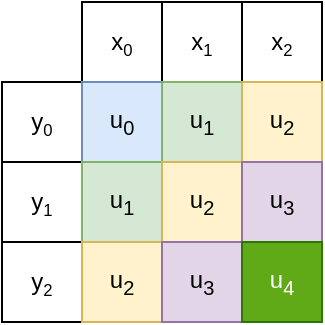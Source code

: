 <mxfile version="15.4.0" type="device"><diagram id="OTQ2Fg0JMP9u1irEHb9e" name="Page-1"><mxGraphModel dx="3338" dy="1877" grid="1" gridSize="10" guides="1" tooltips="1" connect="1" arrows="1" fold="1" page="1" pageScale="1" pageWidth="1169" pageHeight="827" math="0" shadow="0"><root><mxCell id="0"/><mxCell id="1" parent="0"/><mxCell id="3ACz7ravBwHRUCFG5NJF-17" value="x&lt;span style=&quot;font-size: 10px&quot;&gt;&lt;sub&gt;0&lt;/sub&gt;&lt;/span&gt;" style="rounded=0;whiteSpace=wrap;html=1;" parent="1" vertex="1"><mxGeometry x="260" y="220" width="40" height="40" as="geometry"/></mxCell><mxCell id="3ACz7ravBwHRUCFG5NJF-18" value="&lt;span&gt;x&lt;/span&gt;&lt;span style=&quot;font-size: 10px&quot;&gt;&lt;sub&gt;1&lt;/sub&gt;&lt;/span&gt;" style="rounded=0;whiteSpace=wrap;html=1;" parent="1" vertex="1"><mxGeometry x="300" y="220" width="40" height="40" as="geometry"/></mxCell><mxCell id="3ACz7ravBwHRUCFG5NJF-19" value="&lt;span&gt;x&lt;/span&gt;&lt;span style=&quot;font-size: 10px&quot;&gt;&lt;sub&gt;2&lt;/sub&gt;&lt;/span&gt;" style="rounded=0;whiteSpace=wrap;html=1;" parent="1" vertex="1"><mxGeometry x="340" y="220" width="40" height="40" as="geometry"/></mxCell><mxCell id="3ACz7ravBwHRUCFG5NJF-20" value="y&lt;span style=&quot;font-size: 10px&quot;&gt;&lt;sub&gt;0&lt;/sub&gt;&lt;/span&gt;" style="rounded=0;whiteSpace=wrap;html=1;" parent="1" vertex="1"><mxGeometry x="220" y="260" width="40" height="40" as="geometry"/></mxCell><mxCell id="3ACz7ravBwHRUCFG5NJF-21" value="&lt;span&gt;y&lt;/span&gt;&lt;span style=&quot;font-size: 10px&quot;&gt;&lt;sub&gt;1&lt;/sub&gt;&lt;/span&gt;" style="rounded=0;whiteSpace=wrap;html=1;" parent="1" vertex="1"><mxGeometry x="220" y="300" width="40" height="40" as="geometry"/></mxCell><mxCell id="3ACz7ravBwHRUCFG5NJF-22" value="&lt;span&gt;y&lt;/span&gt;&lt;span style=&quot;font-size: 10px&quot;&gt;&lt;sub&gt;2&lt;/sub&gt;&lt;/span&gt;" style="rounded=0;whiteSpace=wrap;html=1;" parent="1" vertex="1"><mxGeometry x="220" y="340" width="40" height="40" as="geometry"/></mxCell><mxCell id="3ACz7ravBwHRUCFG5NJF-23" value="&lt;span style=&quot;font-size: 12px&quot;&gt;u&lt;/span&gt;&lt;sub&gt;0&lt;/sub&gt;" style="rounded=0;whiteSpace=wrap;html=1;fillColor=#dae8fc;strokeColor=#6c8ebf;" parent="1" vertex="1"><mxGeometry x="260" y="260" width="40" height="40" as="geometry"/></mxCell><mxCell id="3ACz7ravBwHRUCFG5NJF-33" value="&lt;span style=&quot;font-size: 12px&quot;&gt;u&lt;/span&gt;&lt;sub&gt;1&lt;/sub&gt;" style="rounded=0;whiteSpace=wrap;html=1;fillColor=#d5e8d4;strokeColor=#82b366;" parent="1" vertex="1"><mxGeometry x="300" y="260" width="40" height="40" as="geometry"/></mxCell><mxCell id="3ACz7ravBwHRUCFG5NJF-34" value="&lt;span style=&quot;font-size: 12px&quot;&gt;u&lt;/span&gt;&lt;sub&gt;1&lt;/sub&gt;" style="rounded=0;whiteSpace=wrap;html=1;fillColor=#d5e8d4;strokeColor=#82b366;" parent="1" vertex="1"><mxGeometry x="260" y="300" width="40" height="40" as="geometry"/></mxCell><mxCell id="3ACz7ravBwHRUCFG5NJF-35" value="&lt;span style=&quot;font-size: 12px&quot;&gt;u&lt;/span&gt;&lt;sub&gt;2&lt;/sub&gt;" style="rounded=0;whiteSpace=wrap;html=1;fillColor=#fff2cc;strokeColor=#d6b656;" parent="1" vertex="1"><mxGeometry x="340" y="260" width="40" height="40" as="geometry"/></mxCell><mxCell id="3ACz7ravBwHRUCFG5NJF-36" value="&lt;span style=&quot;font-size: 12px&quot;&gt;u&lt;/span&gt;&lt;sub&gt;2&lt;/sub&gt;" style="rounded=0;whiteSpace=wrap;html=1;fillColor=#fff2cc;strokeColor=#d6b656;" parent="1" vertex="1"><mxGeometry x="300" y="300" width="40" height="40" as="geometry"/></mxCell><mxCell id="3ACz7ravBwHRUCFG5NJF-37" value="&lt;span style=&quot;font-size: 12px&quot;&gt;u&lt;/span&gt;&lt;sub&gt;2&lt;/sub&gt;" style="rounded=0;whiteSpace=wrap;html=1;fillColor=#fff2cc;strokeColor=#d6b656;" parent="1" vertex="1"><mxGeometry x="260" y="340" width="40" height="40" as="geometry"/></mxCell><mxCell id="3ACz7ravBwHRUCFG5NJF-38" value="&lt;span style=&quot;font-size: 12px&quot;&gt;u&lt;/span&gt;&lt;sub&gt;3&lt;/sub&gt;" style="rounded=0;whiteSpace=wrap;html=1;fillColor=#e1d5e7;strokeColor=#9673a6;" parent="1" vertex="1"><mxGeometry x="340" y="300" width="40" height="40" as="geometry"/></mxCell><mxCell id="3ACz7ravBwHRUCFG5NJF-39" value="&lt;span style=&quot;font-size: 12px&quot;&gt;u&lt;/span&gt;&lt;sub&gt;3&lt;/sub&gt;" style="rounded=0;whiteSpace=wrap;html=1;fillColor=#e1d5e7;strokeColor=#9673a6;" parent="1" vertex="1"><mxGeometry x="300" y="340" width="40" height="40" as="geometry"/></mxCell><mxCell id="3ACz7ravBwHRUCFG5NJF-40" value="&lt;span style=&quot;font-size: 12px&quot;&gt;u&lt;/span&gt;&lt;sub&gt;4&lt;/sub&gt;" style="rounded=0;whiteSpace=wrap;html=1;fillColor=#60a917;strokeColor=#2D7600;fontColor=#ffffff;" parent="1" vertex="1"><mxGeometry x="340" y="340" width="40" height="40" as="geometry"/></mxCell></root></mxGraphModel></diagram></mxfile>